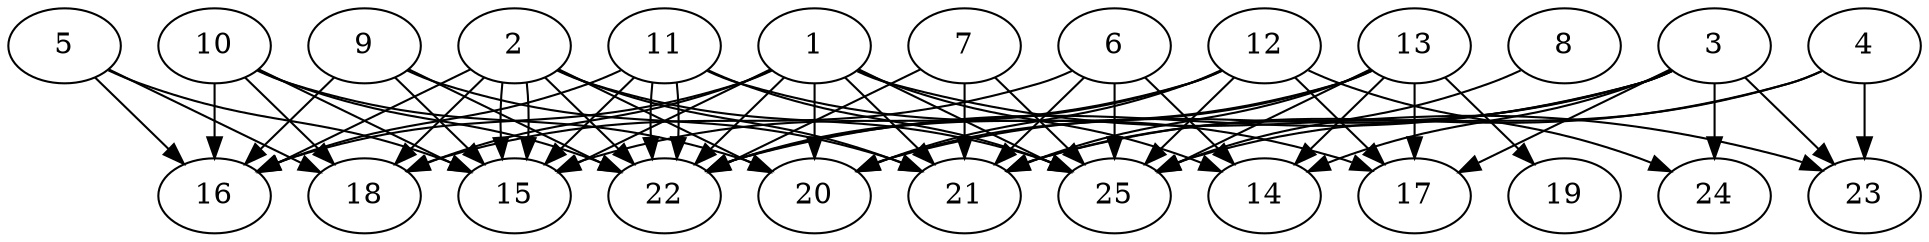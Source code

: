 // DAG automatically generated by daggen at Tue Aug  6 16:26:47 2019
// ./daggen --dot -n 25 --ccr 0.4 --fat 0.8 --regular 0.5 --density 0.7 --mindata 5242880 --maxdata 52428800 
digraph G {
  1 [size="61672960", alpha="0.17", expect_size="24669184"] 
  1 -> 14 [size ="24669184"]
  1 -> 15 [size ="24669184"]
  1 -> 16 [size ="24669184"]
  1 -> 18 [size ="24669184"]
  1 -> 20 [size ="24669184"]
  1 -> 21 [size ="24669184"]
  1 -> 22 [size ="24669184"]
  1 -> 23 [size ="24669184"]
  1 -> 25 [size ="24669184"]
  2 [size="116915200", alpha="0.16", expect_size="46766080"] 
  2 -> 15 [size ="46766080"]
  2 -> 15 [size ="46766080"]
  2 -> 16 [size ="46766080"]
  2 -> 18 [size ="46766080"]
  2 -> 20 [size ="46766080"]
  2 -> 21 [size ="46766080"]
  2 -> 22 [size ="46766080"]
  2 -> 25 [size ="46766080"]
  3 [size="35374080", alpha="0.14", expect_size="14149632"] 
  3 -> 14 [size ="14149632"]
  3 -> 17 [size ="14149632"]
  3 -> 20 [size ="14149632"]
  3 -> 21 [size ="14149632"]
  3 -> 22 [size ="14149632"]
  3 -> 23 [size ="14149632"]
  3 -> 24 [size ="14149632"]
  4 [size="29537280", alpha="0.12", expect_size="11814912"] 
  4 -> 21 [size ="11814912"]
  4 -> 23 [size ="11814912"]
  4 -> 25 [size ="11814912"]
  5 [size="95941120", alpha="0.00", expect_size="38376448"] 
  5 -> 15 [size ="38376448"]
  5 -> 16 [size ="38376448"]
  5 -> 18 [size ="38376448"]
  6 [size="60715520", alpha="0.19", expect_size="24286208"] 
  6 -> 14 [size ="24286208"]
  6 -> 18 [size ="24286208"]
  6 -> 21 [size ="24286208"]
  6 -> 25 [size ="24286208"]
  7 [size="32427520", alpha="0.18", expect_size="12971008"] 
  7 -> 21 [size ="12971008"]
  7 -> 22 [size ="12971008"]
  7 -> 25 [size ="12971008"]
  8 [size="76569600", alpha="0.03", expect_size="30627840"] 
  8 -> 25 [size ="30627840"]
  9 [size="88245760", alpha="0.05", expect_size="35298304"] 
  9 -> 15 [size ="35298304"]
  9 -> 16 [size ="35298304"]
  9 -> 21 [size ="35298304"]
  9 -> 22 [size ="35298304"]
  10 [size="122024960", alpha="0.16", expect_size="48809984"] 
  10 -> 15 [size ="48809984"]
  10 -> 16 [size ="48809984"]
  10 -> 18 [size ="48809984"]
  10 -> 20 [size ="48809984"]
  10 -> 22 [size ="48809984"]
  11 [size="121812480", alpha="0.19", expect_size="48724992"] 
  11 -> 15 [size ="48724992"]
  11 -> 16 [size ="48724992"]
  11 -> 17 [size ="48724992"]
  11 -> 22 [size ="48724992"]
  11 -> 22 [size ="48724992"]
  11 -> 25 [size ="48724992"]
  12 [size="104040960", alpha="0.09", expect_size="41616384"] 
  12 -> 15 [size ="41616384"]
  12 -> 17 [size ="41616384"]
  12 -> 20 [size ="41616384"]
  12 -> 22 [size ="41616384"]
  12 -> 24 [size ="41616384"]
  12 -> 25 [size ="41616384"]
  13 [size="81986560", alpha="0.15", expect_size="32794624"] 
  13 -> 14 [size ="32794624"]
  13 -> 17 [size ="32794624"]
  13 -> 19 [size ="32794624"]
  13 -> 20 [size ="32794624"]
  13 -> 21 [size ="32794624"]
  13 -> 22 [size ="32794624"]
  13 -> 25 [size ="32794624"]
  14 [size="45191680", alpha="0.17", expect_size="18076672"] 
  15 [size="113671680", alpha="0.18", expect_size="45468672"] 
  16 [size="115576320", alpha="0.08", expect_size="46230528"] 
  17 [size="108584960", alpha="0.14", expect_size="43433984"] 
  18 [size="95549440", alpha="0.11", expect_size="38219776"] 
  19 [size="113082880", alpha="0.15", expect_size="45233152"] 
  20 [size="27161600", alpha="0.19", expect_size="10864640"] 
  21 [size="121195520", alpha="0.11", expect_size="48478208"] 
  22 [size="112450560", alpha="0.00", expect_size="44980224"] 
  23 [size="49820160", alpha="0.13", expect_size="19928064"] 
  24 [size="19648000", alpha="0.09", expect_size="7859200"] 
  25 [size="118525440", alpha="0.19", expect_size="47410176"] 
}

